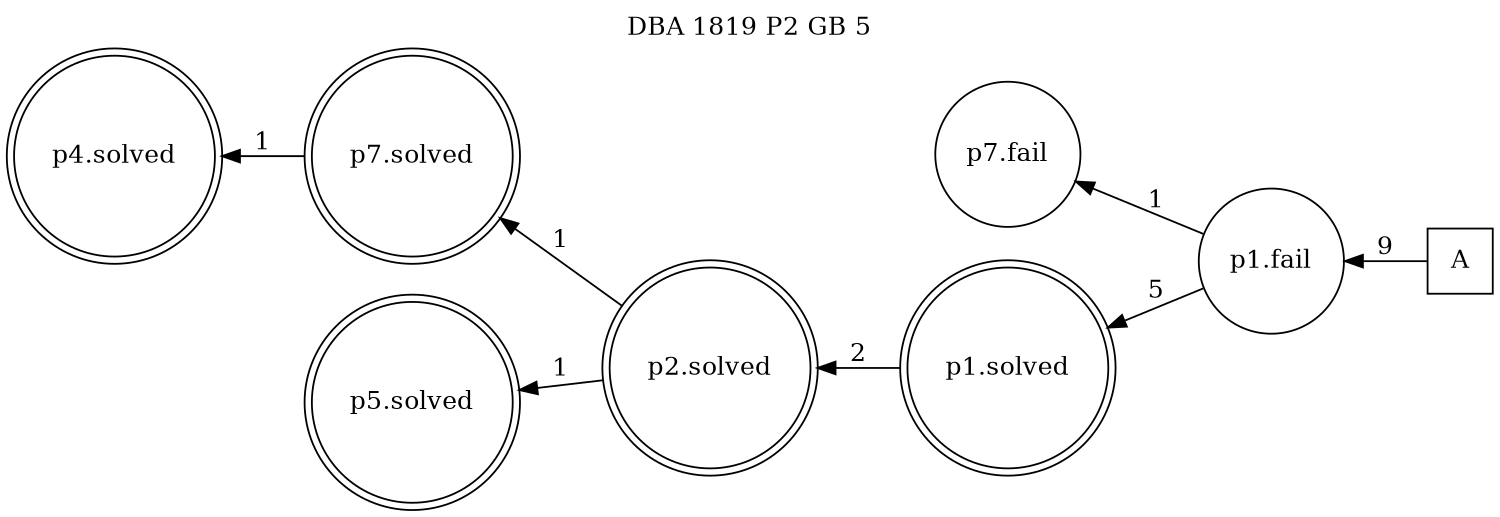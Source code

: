 digraph DBA_1819_P2_GB_5_GOOD {
labelloc="tl"
label= " DBA 1819 P2 GB 5 "
rankdir="RL";
graph [ size=" 10 , 10 !"]

"A" [shape="square" label="A"]
"p1.fail" [shape="circle" label="p1.fail"]
"p7.fail" [shape="circle" label="p7.fail"]
"p1.solved" [shape="doublecircle" label="p1.solved"]
"p2.solved" [shape="doublecircle" label="p2.solved"]
"p7.solved" [shape="doublecircle" label="p7.solved"]
"p4.solved" [shape="doublecircle" label="p4.solved"]
"p5.solved" [shape="doublecircle" label="p5.solved"]
"A" -> "p1.fail" [ label=9]
"p1.fail" -> "p7.fail" [ label=1]
"p1.fail" -> "p1.solved" [ label=5]
"p1.solved" -> "p2.solved" [ label=2]
"p2.solved" -> "p7.solved" [ label=1]
"p2.solved" -> "p5.solved" [ label=1]
"p7.solved" -> "p4.solved" [ label=1]
}
